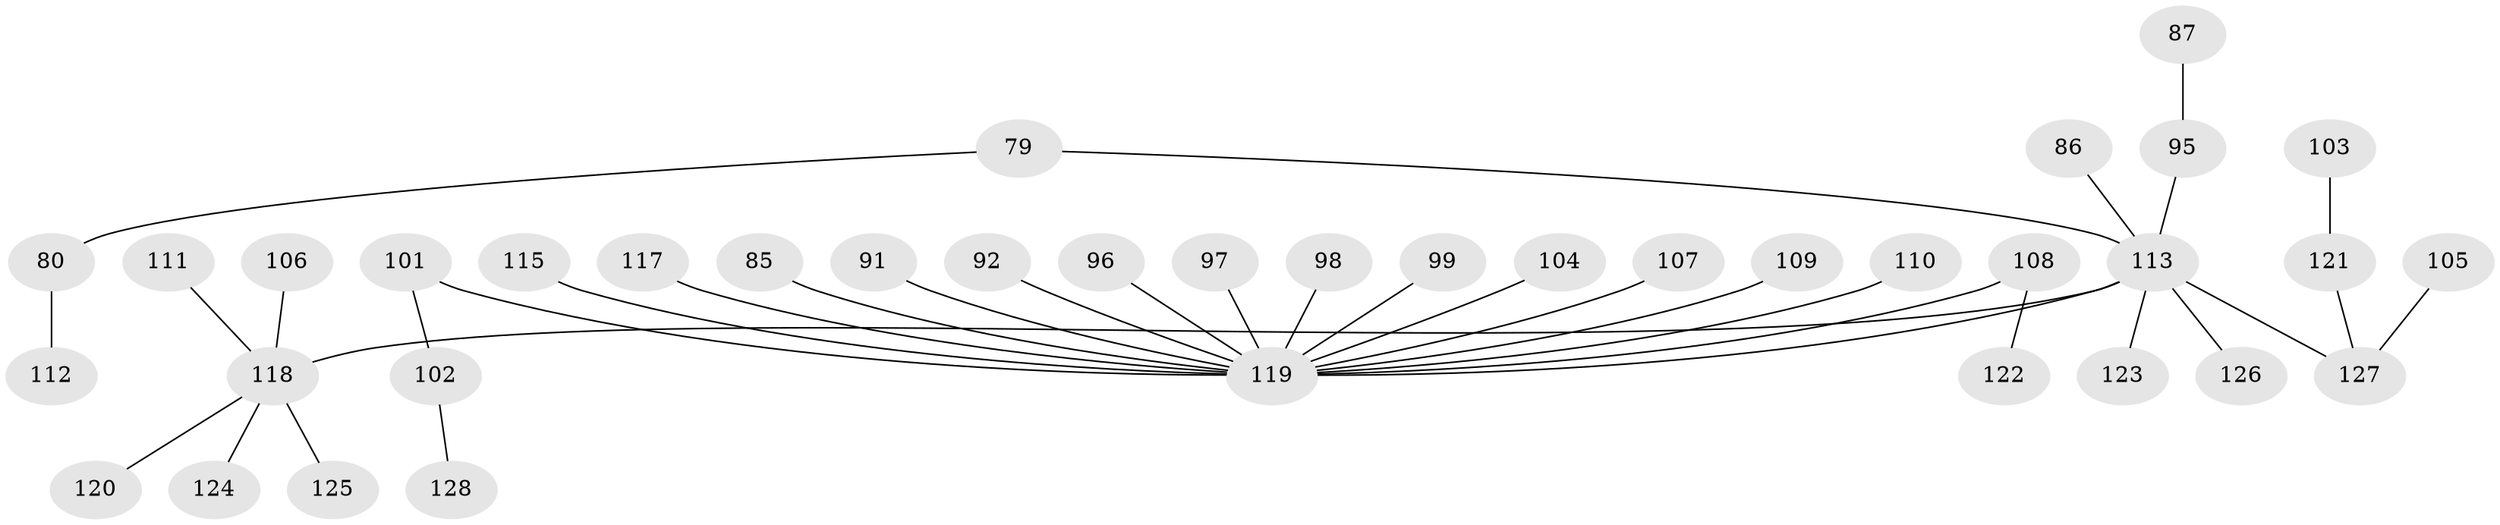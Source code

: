 // original degree distribution, {7: 0.015625, 8: 0.0078125, 2: 0.328125, 1: 0.4609375, 6: 0.0234375, 5: 0.015625, 3: 0.1171875, 4: 0.03125}
// Generated by graph-tools (version 1.1) at 2025/56/03/04/25 21:56:19]
// undirected, 38 vertices, 37 edges
graph export_dot {
graph [start="1"]
  node [color=gray90,style=filled];
  79;
  80;
  85;
  86;
  87;
  91;
  92;
  95 [super="+63"];
  96;
  97;
  98;
  99;
  101 [super="+41+88"];
  102;
  103;
  104;
  105 [super="+50+56+77"];
  106;
  107;
  108;
  109;
  110;
  111;
  112;
  113 [super="+8+84+39+43+60+69+70"];
  115;
  117;
  118 [super="+100"];
  119 [super="+38+64+73+58+114+116+66+62+93+68"];
  120;
  121 [super="+83+90+94"];
  122;
  123;
  124;
  125;
  126;
  127 [super="+55+78"];
  128;
  79 -- 80;
  79 -- 113;
  80 -- 112;
  85 -- 119;
  86 -- 113;
  87 -- 95;
  91 -- 119;
  92 -- 119;
  95 -- 113;
  96 -- 119;
  97 -- 119;
  98 -- 119;
  99 -- 119;
  101 -- 102;
  101 -- 119;
  102 -- 128;
  103 -- 121;
  104 -- 119;
  105 -- 127;
  106 -- 118;
  107 -- 119;
  108 -- 122;
  108 -- 119;
  109 -- 119;
  110 -- 119;
  111 -- 118;
  113 -- 123;
  113 -- 127;
  113 -- 119;
  113 -- 126;
  113 -- 118;
  115 -- 119;
  117 -- 119;
  118 -- 120;
  118 -- 124;
  118 -- 125;
  121 -- 127;
}
